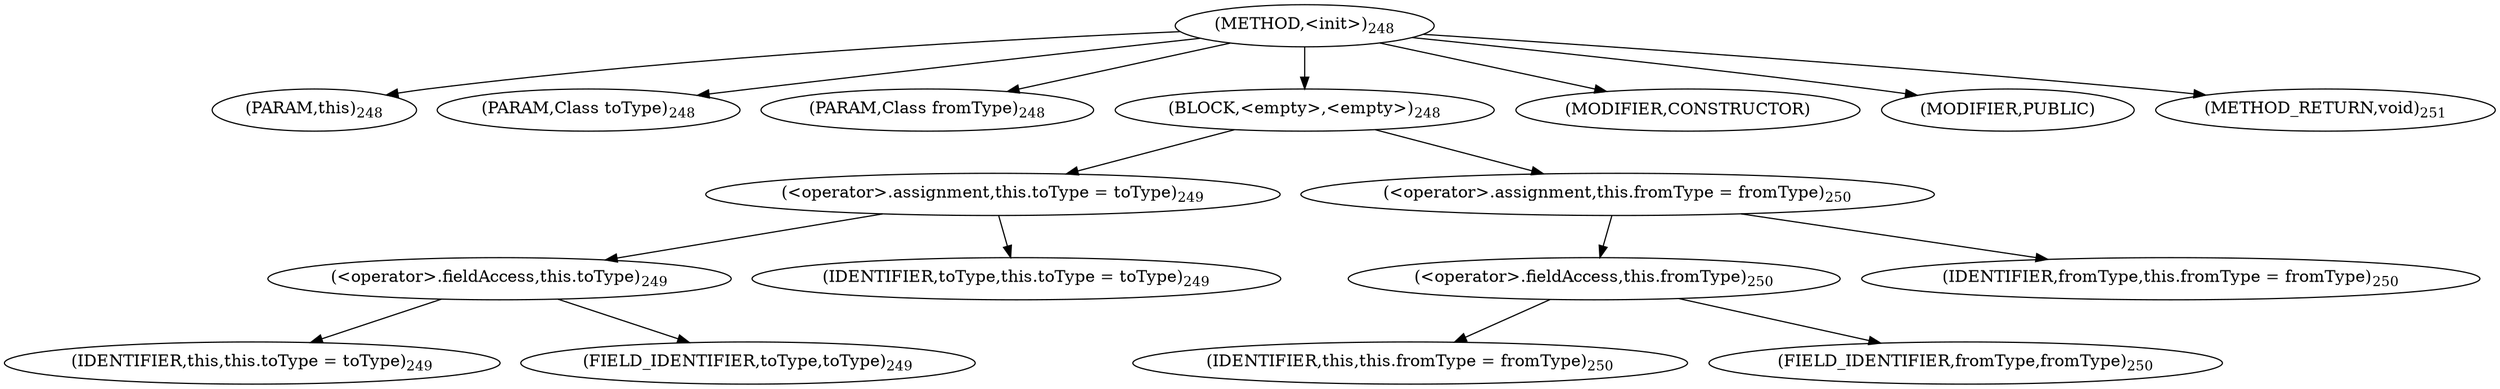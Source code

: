 digraph "&lt;init&gt;" {  
"770" [label = <(METHOD,&lt;init&gt;)<SUB>248</SUB>> ]
"42" [label = <(PARAM,this)<SUB>248</SUB>> ]
"771" [label = <(PARAM,Class toType)<SUB>248</SUB>> ]
"772" [label = <(PARAM,Class fromType)<SUB>248</SUB>> ]
"773" [label = <(BLOCK,&lt;empty&gt;,&lt;empty&gt;)<SUB>248</SUB>> ]
"774" [label = <(&lt;operator&gt;.assignment,this.toType = toType)<SUB>249</SUB>> ]
"775" [label = <(&lt;operator&gt;.fieldAccess,this.toType)<SUB>249</SUB>> ]
"41" [label = <(IDENTIFIER,this,this.toType = toType)<SUB>249</SUB>> ]
"776" [label = <(FIELD_IDENTIFIER,toType,toType)<SUB>249</SUB>> ]
"777" [label = <(IDENTIFIER,toType,this.toType = toType)<SUB>249</SUB>> ]
"778" [label = <(&lt;operator&gt;.assignment,this.fromType = fromType)<SUB>250</SUB>> ]
"779" [label = <(&lt;operator&gt;.fieldAccess,this.fromType)<SUB>250</SUB>> ]
"43" [label = <(IDENTIFIER,this,this.fromType = fromType)<SUB>250</SUB>> ]
"780" [label = <(FIELD_IDENTIFIER,fromType,fromType)<SUB>250</SUB>> ]
"781" [label = <(IDENTIFIER,fromType,this.fromType = fromType)<SUB>250</SUB>> ]
"782" [label = <(MODIFIER,CONSTRUCTOR)> ]
"783" [label = <(MODIFIER,PUBLIC)> ]
"784" [label = <(METHOD_RETURN,void)<SUB>251</SUB>> ]
  "770" -> "42" 
  "770" -> "771" 
  "770" -> "772" 
  "770" -> "773" 
  "770" -> "782" 
  "770" -> "783" 
  "770" -> "784" 
  "773" -> "774" 
  "773" -> "778" 
  "774" -> "775" 
  "774" -> "777" 
  "775" -> "41" 
  "775" -> "776" 
  "778" -> "779" 
  "778" -> "781" 
  "779" -> "43" 
  "779" -> "780" 
}
